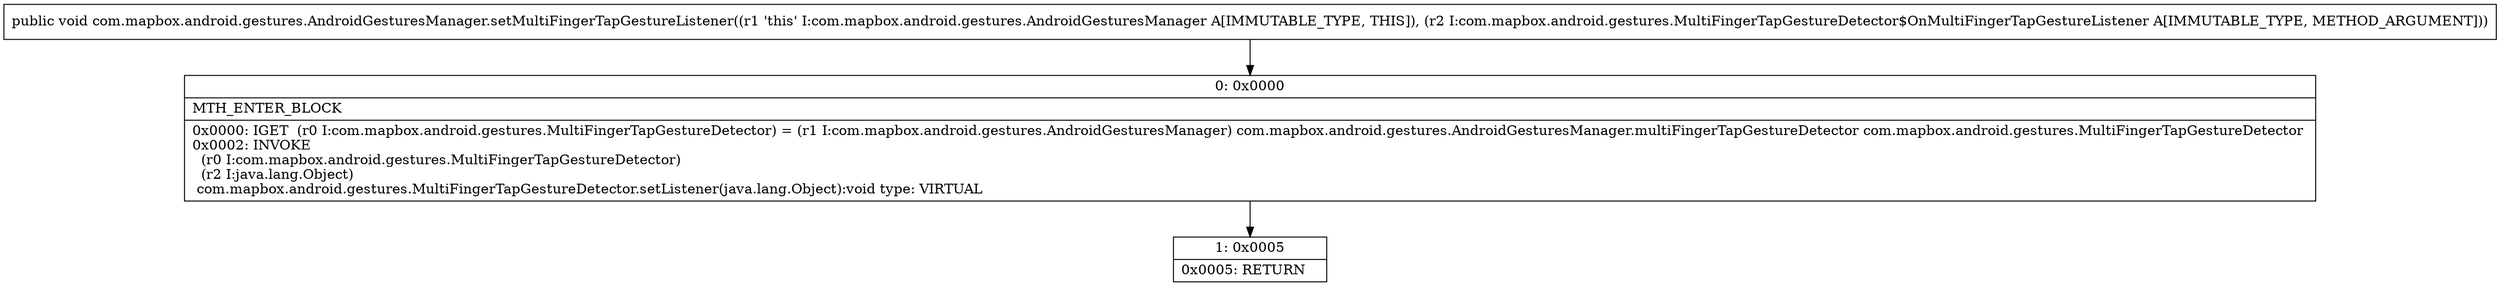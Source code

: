 digraph "CFG forcom.mapbox.android.gestures.AndroidGesturesManager.setMultiFingerTapGestureListener(Lcom\/mapbox\/android\/gestures\/MultiFingerTapGestureDetector$OnMultiFingerTapGestureListener;)V" {
Node_0 [shape=record,label="{0\:\ 0x0000|MTH_ENTER_BLOCK\l|0x0000: IGET  (r0 I:com.mapbox.android.gestures.MultiFingerTapGestureDetector) = (r1 I:com.mapbox.android.gestures.AndroidGesturesManager) com.mapbox.android.gestures.AndroidGesturesManager.multiFingerTapGestureDetector com.mapbox.android.gestures.MultiFingerTapGestureDetector \l0x0002: INVOKE  \l  (r0 I:com.mapbox.android.gestures.MultiFingerTapGestureDetector)\l  (r2 I:java.lang.Object)\l com.mapbox.android.gestures.MultiFingerTapGestureDetector.setListener(java.lang.Object):void type: VIRTUAL \l}"];
Node_1 [shape=record,label="{1\:\ 0x0005|0x0005: RETURN   \l}"];
MethodNode[shape=record,label="{public void com.mapbox.android.gestures.AndroidGesturesManager.setMultiFingerTapGestureListener((r1 'this' I:com.mapbox.android.gestures.AndroidGesturesManager A[IMMUTABLE_TYPE, THIS]), (r2 I:com.mapbox.android.gestures.MultiFingerTapGestureDetector$OnMultiFingerTapGestureListener A[IMMUTABLE_TYPE, METHOD_ARGUMENT])) }"];
MethodNode -> Node_0;
Node_0 -> Node_1;
}

